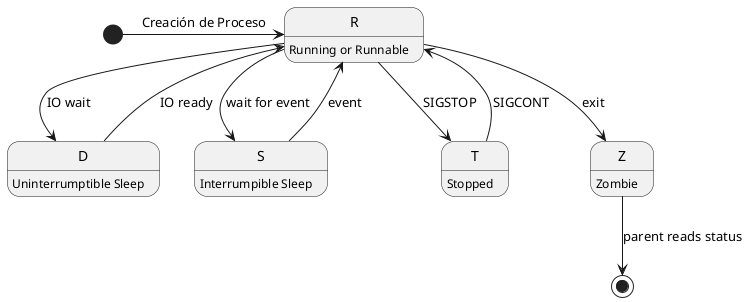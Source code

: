 @startuml

state R: Running or Runnable
state D: Uninterrumptible Sleep
state S: Interrumpible Sleep
state T: Stopped
state Z: Zombie


[*]->R : Creación de Proceso
R-->S : wait for event 
S-->R : event 
R-->D : IO wait
D-->R : IO ready
R-->T : SIGSTOP
T-->R : SIGCONT
R-->Z : exit
Z-->[*] : parent reads status
@enduml